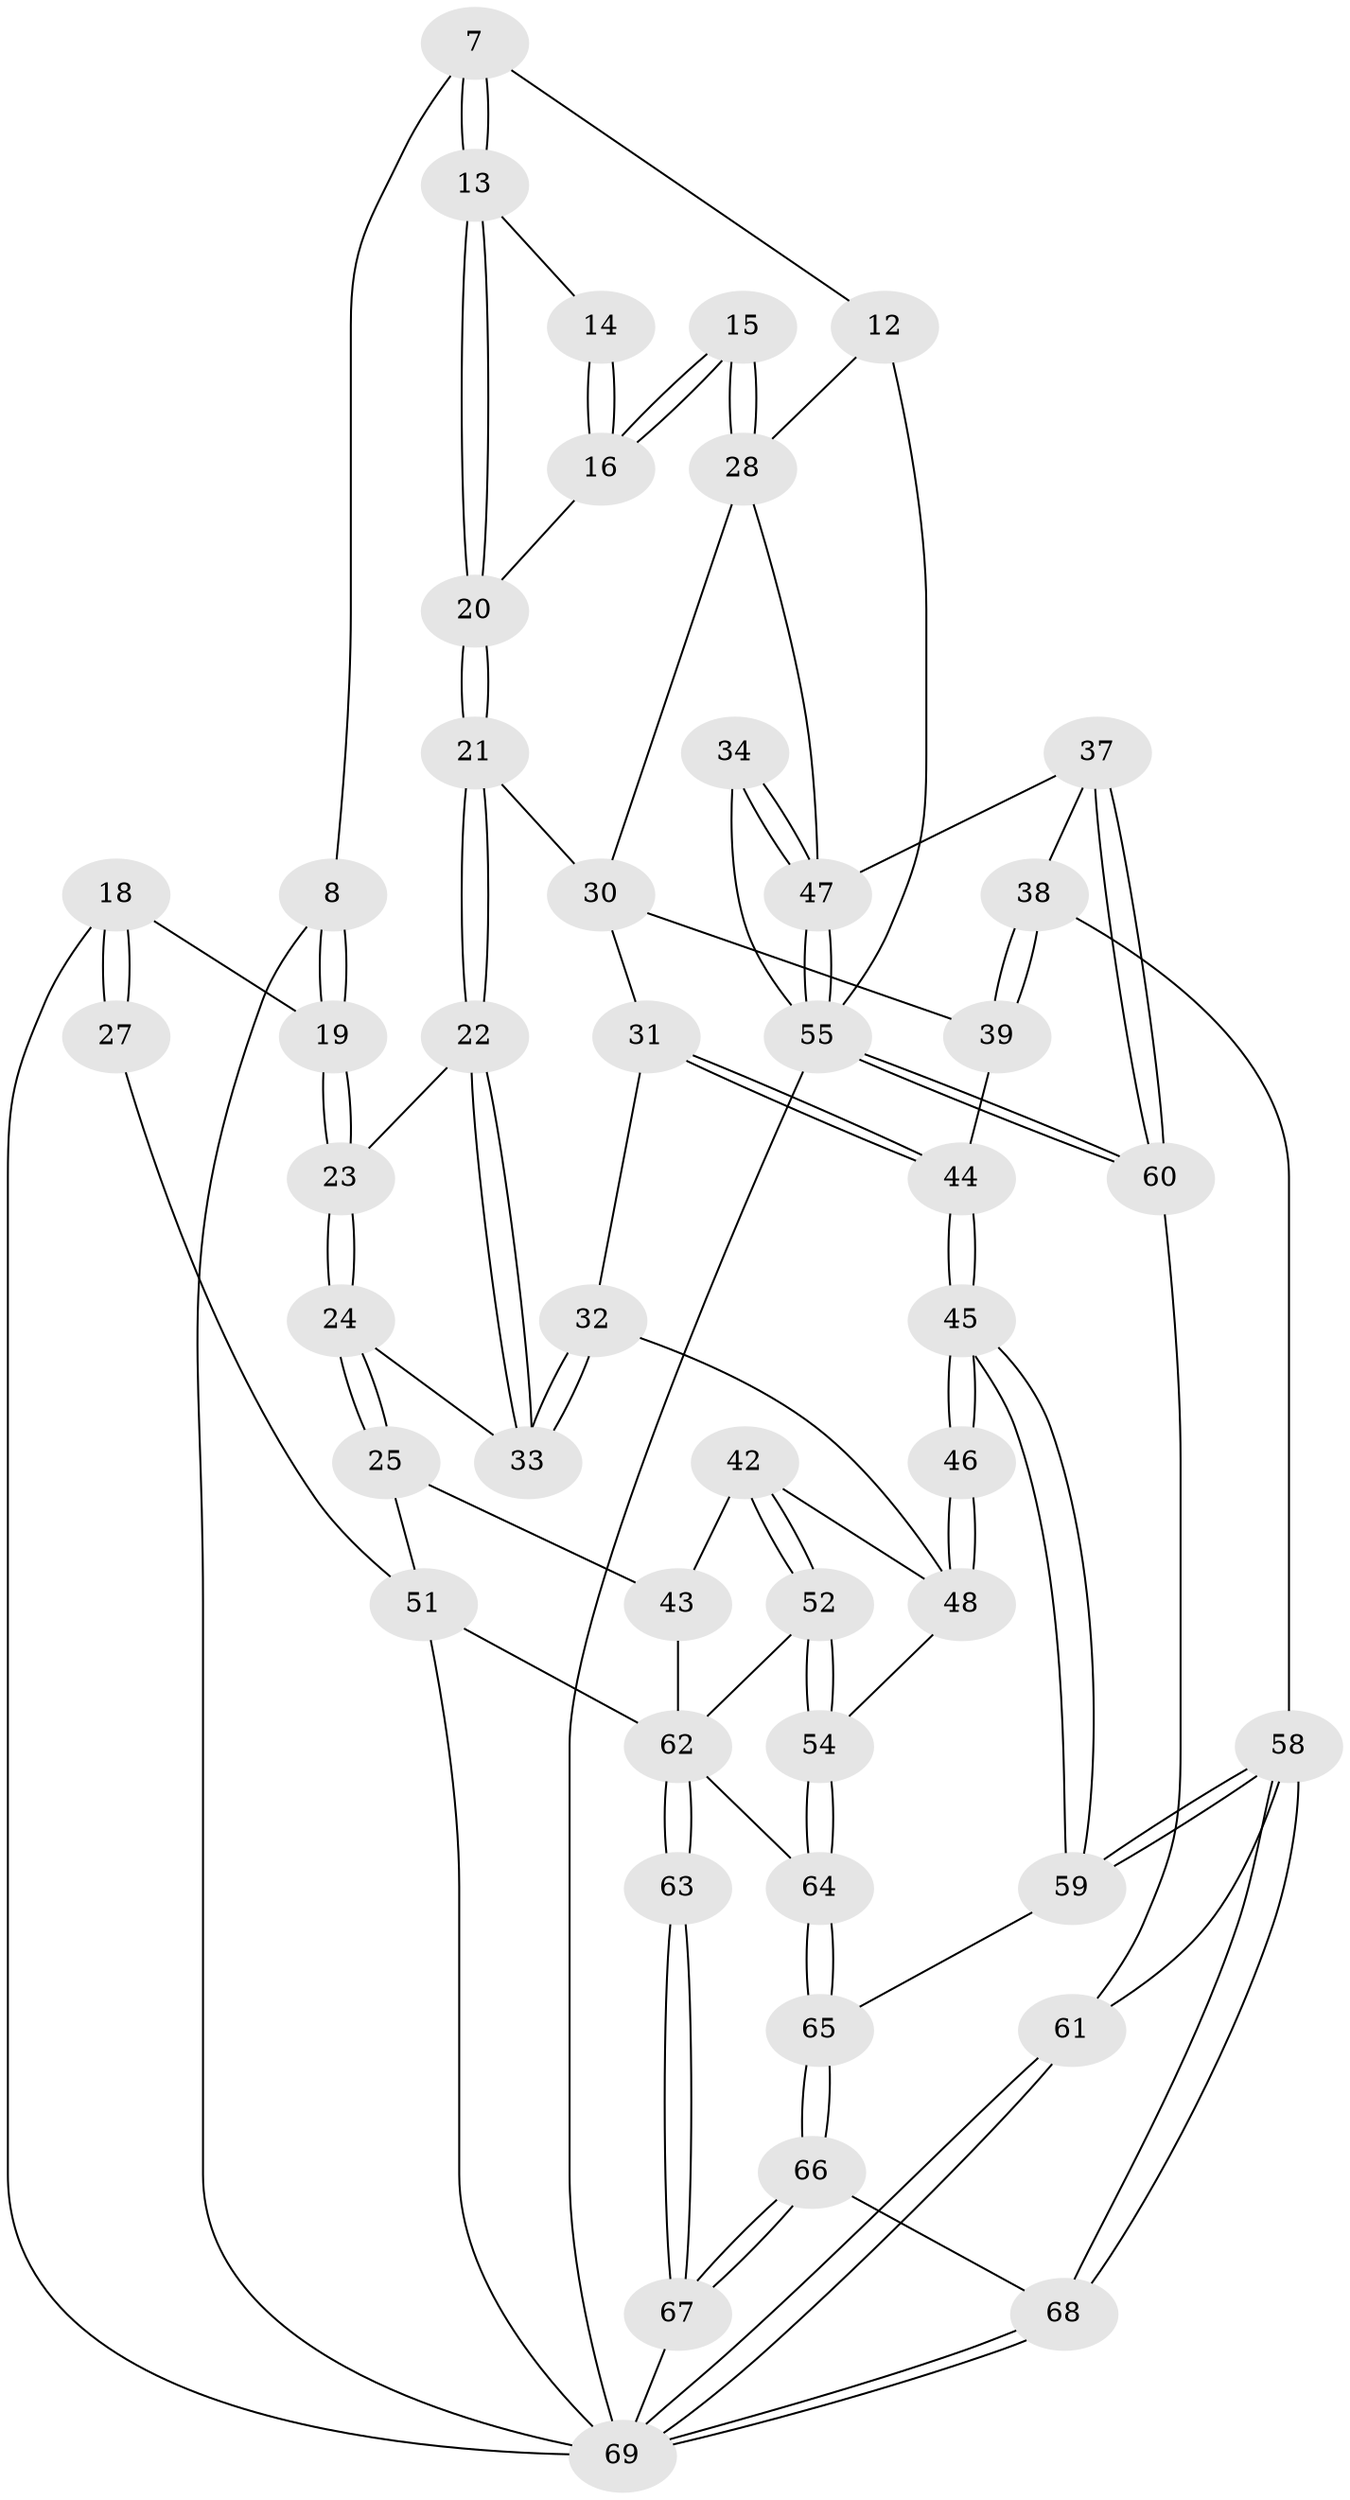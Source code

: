 // original degree distribution, {3: 0.043478260869565216, 5: 0.5362318840579711, 4: 0.21739130434782608, 6: 0.2028985507246377}
// Generated by graph-tools (version 1.1) at 2025/06/03/04/25 22:06:30]
// undirected, 48 vertices, 112 edges
graph export_dot {
graph [start="1"]
  node [color=gray90,style=filled];
  7 [pos="+0.3137965167467309+0.11030619651611696"];
  8 [pos="+0.2374488159681225+0.06994090028161254",super="+5"];
  12 [pos="+0.636916249601051+0",super="+6"];
  13 [pos="+0.40499883121190106+0.17508026412874433"];
  14 [pos="+0.6156074635452297+0.0018969455392839523"];
  15 [pos="+0.589968248379354+0.29726146832519207"];
  16 [pos="+0.5322534481729081+0.2332004781184761"];
  18 [pos="+0.06115940036665884+0.08717263192759468",super="+17"];
  19 [pos="+0.19620028287935729+0.12008627018461747"];
  20 [pos="+0.41465553555910617+0.2089343651087032"];
  21 [pos="+0.4019122347674258+0.25594039897773335"];
  22 [pos="+0.3438263038917287+0.30530274147782194"];
  23 [pos="+0.17858692762358697+0.1729686728432113"];
  24 [pos="+0.10063642706167406+0.29205334791178844"];
  25 [pos="+0.04146524681748601+0.332875696806523"];
  27 [pos="+0+0.2996407627477357"];
  28 [pos="+0.6644152299538857+0.42851906586951294",super="+10+11"];
  30 [pos="+0.46275058570184485+0.3281059951304427",super="+29"];
  31 [pos="+0.37455936243768734+0.4107773607521319"];
  32 [pos="+0.31830949627717664+0.38692885045907216"];
  33 [pos="+0.3150167350797895+0.3756071170807223"];
  34 [pos="+1+0.3356481266226722"];
  37 [pos="+0.8420295739507507+0.6156303469839146"];
  38 [pos="+0.8121988818943753+0.6109103267472945"];
  39 [pos="+0.6514432955269933+0.48951439629108784"];
  42 [pos="+0.23708175111133736+0.48130266096305513"];
  43 [pos="+0.09495046879424893+0.4304404613915813"];
  44 [pos="+0.5551261399866876+0.5569585861247388"];
  45 [pos="+0.4758989987881458+0.6613606639405437"];
  46 [pos="+0.44884456877304035+0.6576461426968189"];
  47 [pos="+1+0.6127016155213557",super="+36+35"];
  48 [pos="+0.44536353186561295+0.6576433429319105",super="+41+40"];
  51 [pos="+0+0.6462623450189715",super="+26"];
  52 [pos="+0.21118081342925696+0.6530428004475484"];
  54 [pos="+0.3861290974868561+0.6644066094679293"];
  55 [pos="+1+0.7310608106263041",super="+3"];
  58 [pos="+0.5712356218251021+0.8665763683115174",super="+57"];
  59 [pos="+0.4822623878778905+0.6925250199453353"];
  60 [pos="+1+0.7290824887620955"];
  61 [pos="+0.8435283407930458+0.897738699783279"];
  62 [pos="+0.1418734118416519+0.7595434793349625",super="+53+50"];
  63 [pos="+0.1259857162024332+0.7729156263833143"];
  64 [pos="+0.25732597533618273+0.8269185933226095"];
  65 [pos="+0.3007464568851424+0.8987097234420843"];
  66 [pos="+0.28474049632361914+1"];
  67 [pos="+0+1"];
  68 [pos="+0.5987264774835734+1"];
  69 [pos="+0.6776148798509518+1",super="+56"];
  7 -- 8;
  7 -- 13;
  7 -- 13;
  7 -- 12;
  8 -- 19;
  8 -- 19;
  8 -- 69;
  12 -- 28 [weight=2];
  12 -- 55;
  13 -- 14;
  13 -- 20;
  13 -- 20;
  14 -- 16;
  14 -- 16;
  15 -- 16;
  15 -- 16;
  15 -- 28 [weight=2];
  15 -- 28;
  16 -- 20;
  18 -- 19;
  18 -- 27 [weight=2];
  18 -- 27;
  18 -- 69;
  19 -- 23;
  19 -- 23;
  20 -- 21;
  20 -- 21;
  21 -- 22;
  21 -- 22;
  21 -- 30;
  22 -- 23;
  22 -- 33;
  22 -- 33;
  23 -- 24;
  23 -- 24;
  24 -- 25;
  24 -- 25;
  24 -- 33;
  25 -- 43;
  25 -- 51;
  27 -- 51;
  28 -- 30;
  28 -- 47;
  30 -- 31;
  30 -- 39;
  31 -- 32;
  31 -- 44;
  31 -- 44;
  32 -- 33;
  32 -- 33;
  32 -- 48;
  34 -- 47 [weight=2];
  34 -- 47;
  34 -- 55;
  37 -- 38;
  37 -- 60;
  37 -- 60;
  37 -- 47;
  38 -- 39;
  38 -- 39;
  38 -- 58;
  39 -- 44;
  42 -- 43;
  42 -- 52;
  42 -- 52;
  42 -- 48;
  43 -- 62;
  44 -- 45;
  44 -- 45;
  45 -- 46;
  45 -- 46;
  45 -- 59;
  45 -- 59;
  46 -- 48 [weight=2];
  46 -- 48;
  47 -- 55;
  47 -- 55;
  48 -- 54;
  51 -- 69;
  51 -- 62;
  52 -- 54;
  52 -- 54;
  52 -- 62;
  54 -- 64;
  54 -- 64;
  55 -- 60;
  55 -- 60;
  55 -- 69 [weight=2];
  58 -- 59;
  58 -- 59;
  58 -- 68;
  58 -- 68;
  58 -- 61;
  59 -- 65;
  60 -- 61;
  61 -- 69;
  61 -- 69;
  62 -- 63 [weight=2];
  62 -- 63;
  62 -- 64;
  63 -- 67;
  63 -- 67;
  64 -- 65;
  64 -- 65;
  65 -- 66;
  65 -- 66;
  66 -- 67;
  66 -- 67;
  66 -- 68;
  67 -- 69;
  68 -- 69;
  68 -- 69;
}

